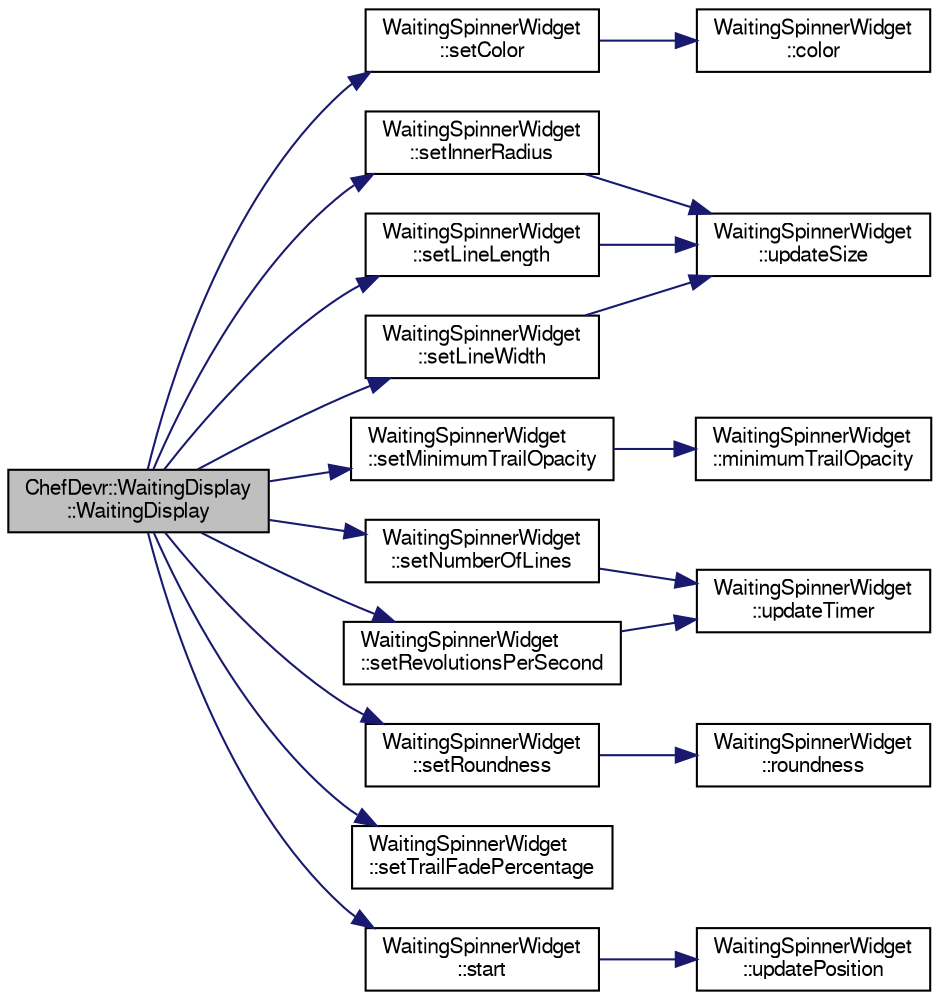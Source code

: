 digraph "ChefDevr::WaitingDisplay::WaitingDisplay"
{
 // LATEX_PDF_SIZE
  edge [fontname="FreeSans",fontsize="10",labelfontname="FreeSans",labelfontsize="10"];
  node [fontname="FreeSans",fontsize="10",shape=record];
  rankdir="LR";
  Node0 [label="ChefDevr::WaitingDisplay\l::WaitingDisplay",height=0.2,width=0.4,color="black", fillcolor="grey75", style="filled", fontcolor="black",tooltip=" "];
  Node0 -> Node1 [color="midnightblue",fontsize="10",style="solid",fontname="FreeSans"];
  Node1 [label="WaitingSpinnerWidget\l::setColor",height=0.2,width=0.4,color="black", fillcolor="white", style="filled",URL="$class_waiting_spinner_widget.html#a5bc33ab179119f510d556c214fe7ac9b",tooltip=" "];
  Node1 -> Node2 [color="midnightblue",fontsize="10",style="solid",fontname="FreeSans"];
  Node2 [label="WaitingSpinnerWidget\l::color",height=0.2,width=0.4,color="black", fillcolor="white", style="filled",URL="$class_waiting_spinner_widget.html#a35164a7ac60db4b199caf7624ab3acf2",tooltip=" "];
  Node0 -> Node3 [color="midnightblue",fontsize="10",style="solid",fontname="FreeSans"];
  Node3 [label="WaitingSpinnerWidget\l::setInnerRadius",height=0.2,width=0.4,color="black", fillcolor="white", style="filled",URL="$class_waiting_spinner_widget.html#a4adc650895478217a5f28c72a9df1e53",tooltip=" "];
  Node3 -> Node4 [color="midnightblue",fontsize="10",style="solid",fontname="FreeSans"];
  Node4 [label="WaitingSpinnerWidget\l::updateSize",height=0.2,width=0.4,color="black", fillcolor="white", style="filled",URL="$class_waiting_spinner_widget.html#a2eb71c4c6472ce81da6e875cf790809b",tooltip=" "];
  Node0 -> Node5 [color="midnightblue",fontsize="10",style="solid",fontname="FreeSans"];
  Node5 [label="WaitingSpinnerWidget\l::setLineLength",height=0.2,width=0.4,color="black", fillcolor="white", style="filled",URL="$class_waiting_spinner_widget.html#a797995d006da2e96b72daa959ddd274e",tooltip=" "];
  Node5 -> Node4 [color="midnightblue",fontsize="10",style="solid",fontname="FreeSans"];
  Node0 -> Node6 [color="midnightblue",fontsize="10",style="solid",fontname="FreeSans"];
  Node6 [label="WaitingSpinnerWidget\l::setLineWidth",height=0.2,width=0.4,color="black", fillcolor="white", style="filled",URL="$class_waiting_spinner_widget.html#a987a9c7234f83ca2665dd05f8d039e64",tooltip=" "];
  Node6 -> Node4 [color="midnightblue",fontsize="10",style="solid",fontname="FreeSans"];
  Node0 -> Node7 [color="midnightblue",fontsize="10",style="solid",fontname="FreeSans"];
  Node7 [label="WaitingSpinnerWidget\l::setMinimumTrailOpacity",height=0.2,width=0.4,color="black", fillcolor="white", style="filled",URL="$class_waiting_spinner_widget.html#ad4ad8fab83b1a60cf1dff78d6ad716d7",tooltip=" "];
  Node7 -> Node8 [color="midnightblue",fontsize="10",style="solid",fontname="FreeSans"];
  Node8 [label="WaitingSpinnerWidget\l::minimumTrailOpacity",height=0.2,width=0.4,color="black", fillcolor="white", style="filled",URL="$class_waiting_spinner_widget.html#a8a9ed21ff17ead12fcbf26b163940dbe",tooltip=" "];
  Node0 -> Node9 [color="midnightblue",fontsize="10",style="solid",fontname="FreeSans"];
  Node9 [label="WaitingSpinnerWidget\l::setNumberOfLines",height=0.2,width=0.4,color="black", fillcolor="white", style="filled",URL="$class_waiting_spinner_widget.html#a29945c03eaf051081ea21f22dca6e97a",tooltip=" "];
  Node9 -> Node10 [color="midnightblue",fontsize="10",style="solid",fontname="FreeSans"];
  Node10 [label="WaitingSpinnerWidget\l::updateTimer",height=0.2,width=0.4,color="black", fillcolor="white", style="filled",URL="$class_waiting_spinner_widget.html#a4a72ed38feadc151679c1b3ee7df8f99",tooltip=" "];
  Node0 -> Node11 [color="midnightblue",fontsize="10",style="solid",fontname="FreeSans"];
  Node11 [label="WaitingSpinnerWidget\l::setRevolutionsPerSecond",height=0.2,width=0.4,color="black", fillcolor="white", style="filled",URL="$class_waiting_spinner_widget.html#addb2884587497961d78e24c50a2f1aba",tooltip=" "];
  Node11 -> Node10 [color="midnightblue",fontsize="10",style="solid",fontname="FreeSans"];
  Node0 -> Node12 [color="midnightblue",fontsize="10",style="solid",fontname="FreeSans"];
  Node12 [label="WaitingSpinnerWidget\l::setRoundness",height=0.2,width=0.4,color="black", fillcolor="white", style="filled",URL="$class_waiting_spinner_widget.html#a894f40b4623f9e7754c48e4478c23307",tooltip=" "];
  Node12 -> Node13 [color="midnightblue",fontsize="10",style="solid",fontname="FreeSans"];
  Node13 [label="WaitingSpinnerWidget\l::roundness",height=0.2,width=0.4,color="black", fillcolor="white", style="filled",URL="$class_waiting_spinner_widget.html#a2ceb91dfdafcd41b99f04aa2b4b81786",tooltip=" "];
  Node0 -> Node14 [color="midnightblue",fontsize="10",style="solid",fontname="FreeSans"];
  Node14 [label="WaitingSpinnerWidget\l::setTrailFadePercentage",height=0.2,width=0.4,color="black", fillcolor="white", style="filled",URL="$class_waiting_spinner_widget.html#af9ec791036d62a78b0f557346d1c0262",tooltip=" "];
  Node0 -> Node15 [color="midnightblue",fontsize="10",style="solid",fontname="FreeSans"];
  Node15 [label="WaitingSpinnerWidget\l::start",height=0.2,width=0.4,color="black", fillcolor="white", style="filled",URL="$class_waiting_spinner_widget.html#ad0a0f83cf6adcf03e7c86626bfdaad6d",tooltip=" "];
  Node15 -> Node16 [color="midnightblue",fontsize="10",style="solid",fontname="FreeSans"];
  Node16 [label="WaitingSpinnerWidget\l::updatePosition",height=0.2,width=0.4,color="black", fillcolor="white", style="filled",URL="$class_waiting_spinner_widget.html#a7ac6a1feaec54bd2f54c7110a179f46f",tooltip=" "];
}
